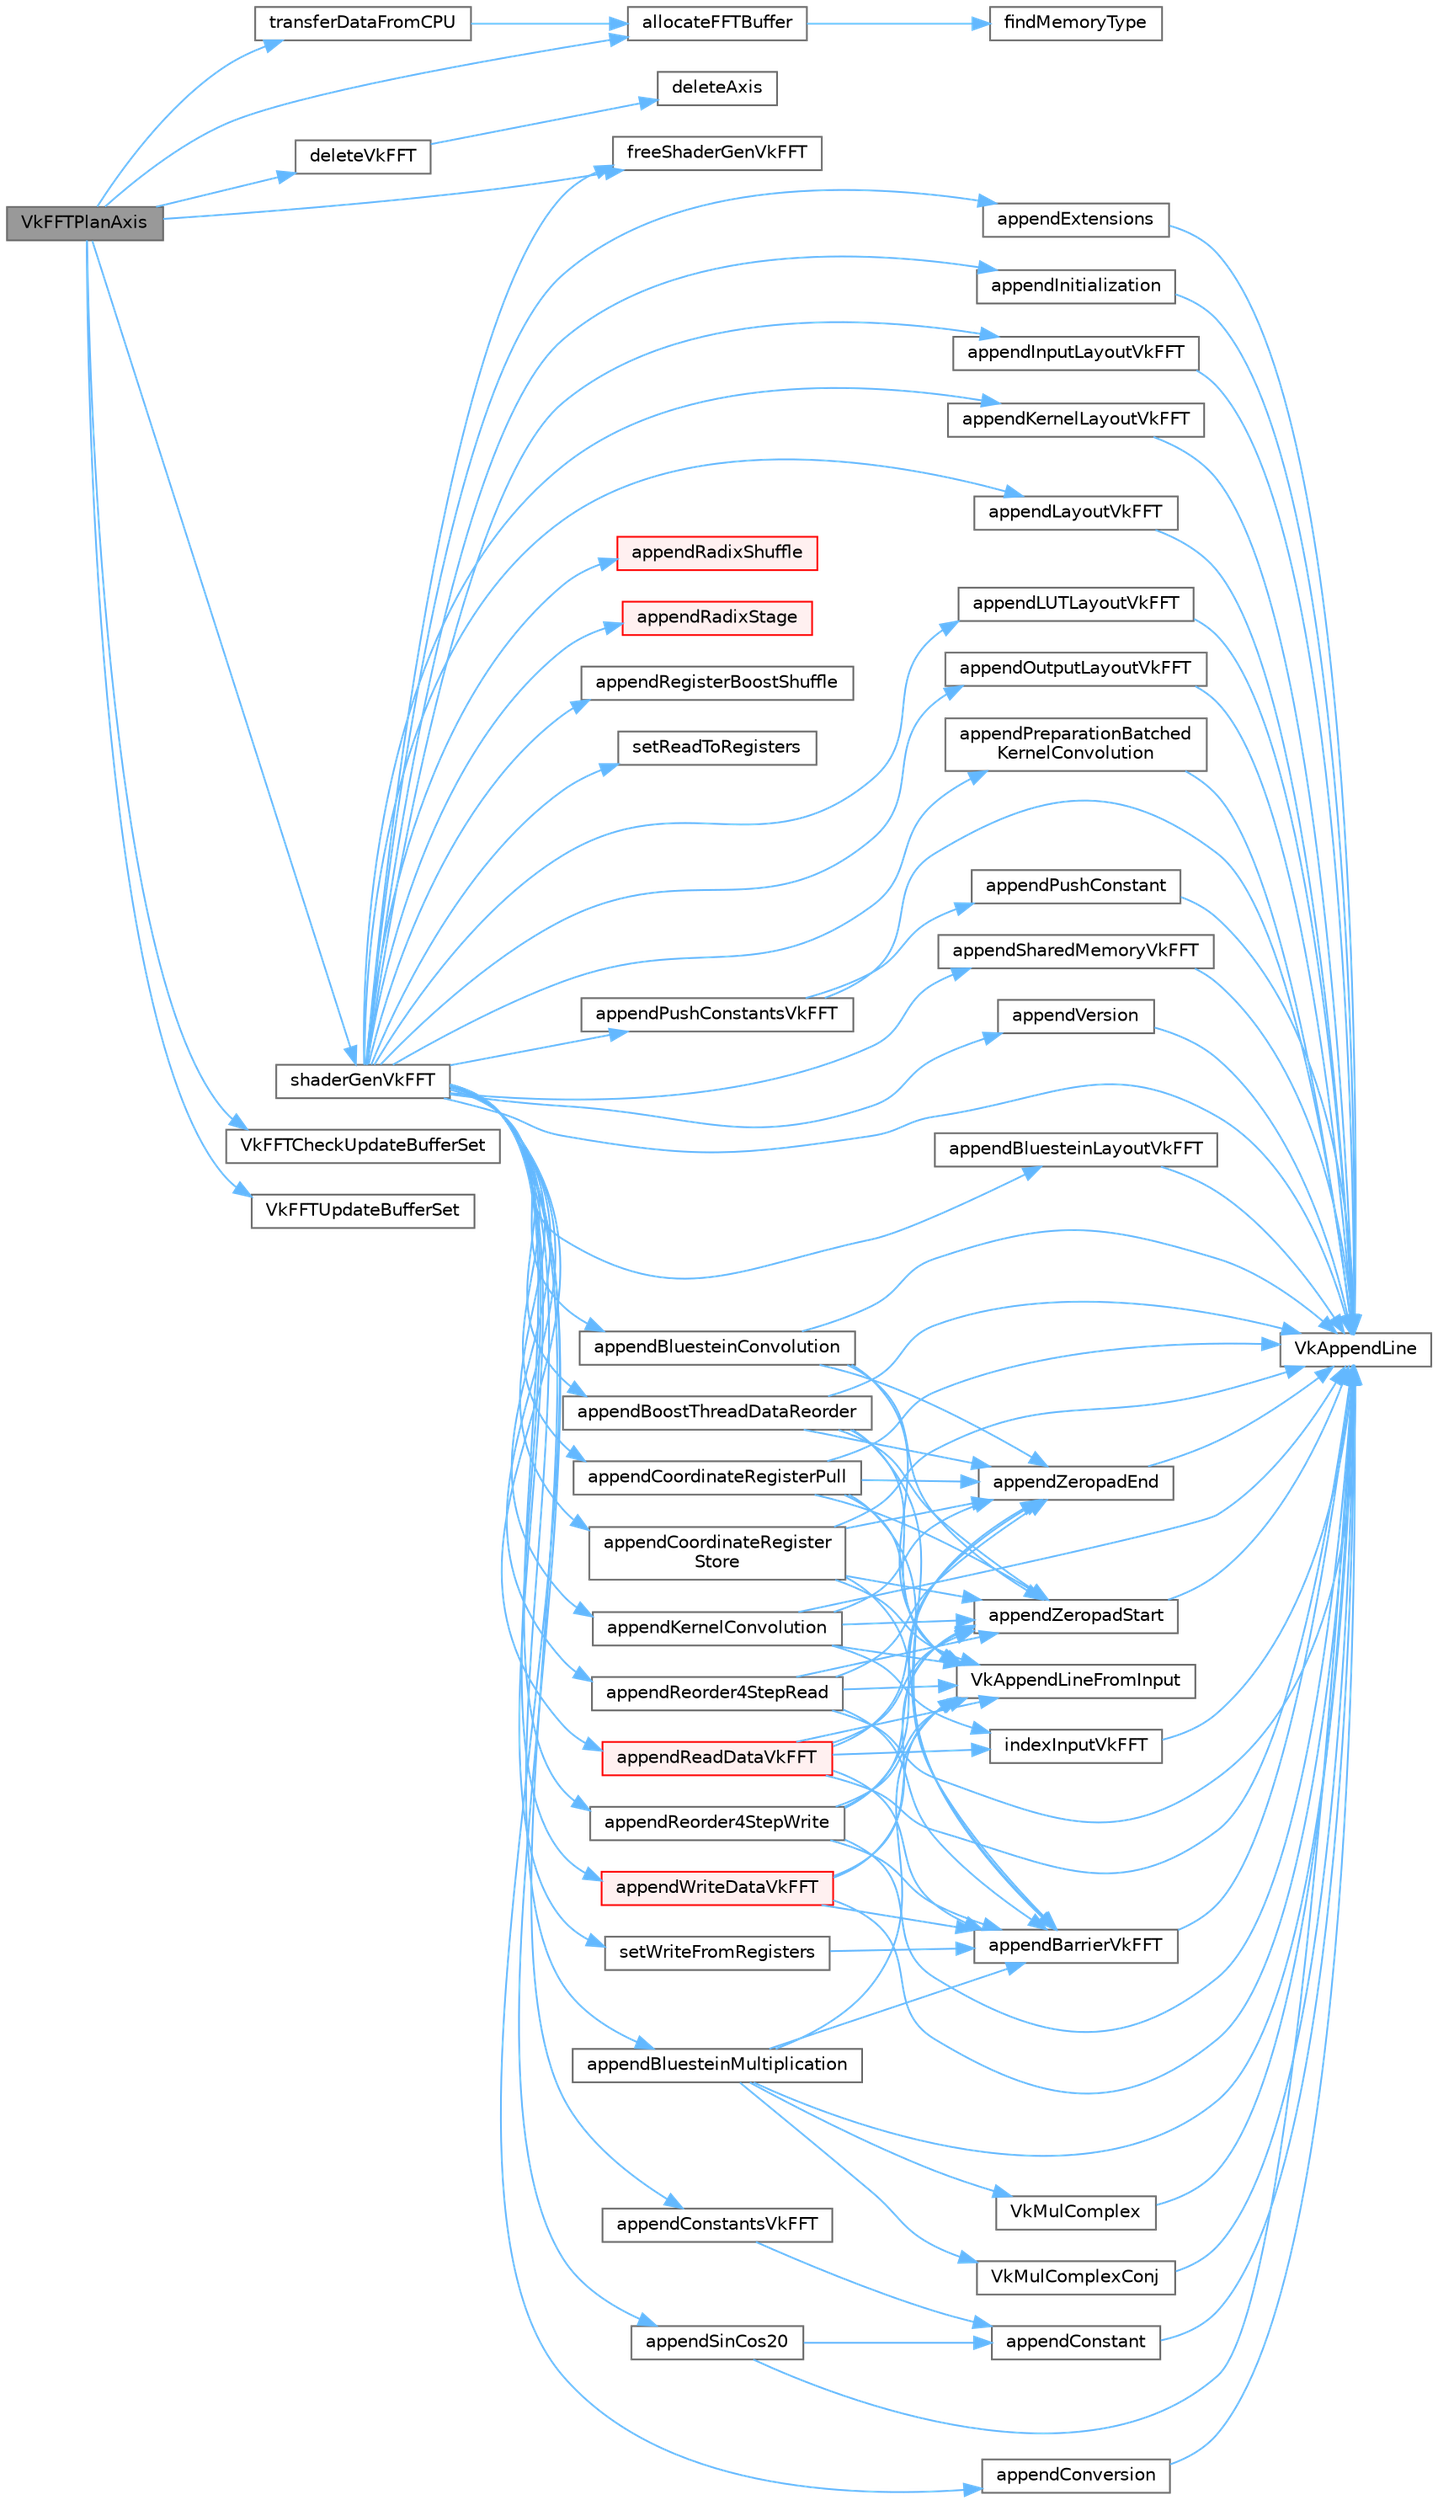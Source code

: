 digraph "VkFFTPlanAxis"
{
 // LATEX_PDF_SIZE
  bgcolor="transparent";
  edge [fontname=Helvetica,fontsize=10,labelfontname=Helvetica,labelfontsize=10];
  node [fontname=Helvetica,fontsize=10,shape=box,height=0.2,width=0.4];
  rankdir="LR";
  Node1 [id="Node000001",label="VkFFTPlanAxis",height=0.2,width=0.4,color="gray40", fillcolor="grey60", style="filled", fontcolor="black",tooltip=" "];
  Node1 -> Node2 [id="edge1_Node000001_Node000002",color="steelblue1",style="solid",tooltip=" "];
  Node2 [id="Node000002",label="allocateFFTBuffer",height=0.2,width=0.4,color="grey40", fillcolor="white", style="filled",URL="$_vk_f_f_t___base_8h.html#adfc2459cfceee93061a14b8b25d2e041",tooltip=" "];
  Node2 -> Node3 [id="edge2_Node000002_Node000003",color="steelblue1",style="solid",tooltip=" "];
  Node3 [id="Node000003",label="findMemoryType",height=0.2,width=0.4,color="grey40", fillcolor="white", style="filled",URL="$_vk_f_f_t___base_8h.html#a7868b0fbea24db69d484c157d2465c7f",tooltip=" "];
  Node1 -> Node4 [id="edge3_Node000001_Node000004",color="steelblue1",style="solid",tooltip=" "];
  Node4 [id="Node000004",label="deleteVkFFT",height=0.2,width=0.4,color="grey40", fillcolor="white", style="filled",URL="$_vk_f_f_t___base_8h.html#aa0259d94579ca01934193ce95df91e87",tooltip=" "];
  Node4 -> Node5 [id="edge4_Node000004_Node000005",color="steelblue1",style="solid",tooltip=" "];
  Node5 [id="Node000005",label="deleteAxis",height=0.2,width=0.4,color="grey40", fillcolor="white", style="filled",URL="$_vk_f_f_t___base_8h.html#a63b3dd51d0839bdc81b75c695c5d76d1",tooltip=" "];
  Node1 -> Node6 [id="edge5_Node000001_Node000006",color="steelblue1",style="solid",tooltip=" "];
  Node6 [id="Node000006",label="freeShaderGenVkFFT",height=0.2,width=0.4,color="grey40", fillcolor="white", style="filled",URL="$_vk_f_f_t___base_8h.html#a4daedcac3516d4a4717750bec0f2e961",tooltip=" "];
  Node1 -> Node7 [id="edge6_Node000001_Node000007",color="steelblue1",style="solid",tooltip=" "];
  Node7 [id="Node000007",label="shaderGenVkFFT",height=0.2,width=0.4,color="grey40", fillcolor="white", style="filled",URL="$_vk_f_f_t___base_8h.html#a8737fb376d98af5792ae0bb17dde384d",tooltip=" "];
  Node7 -> Node8 [id="edge7_Node000007_Node000008",color="steelblue1",style="solid",tooltip=" "];
  Node8 [id="Node000008",label="appendBluesteinConvolution",height=0.2,width=0.4,color="grey40", fillcolor="white", style="filled",URL="$_vk_f_f_t___base_8h.html#af21d5b578c20391bdaea59d2d8a341bd",tooltip=" "];
  Node8 -> Node9 [id="edge8_Node000008_Node000009",color="steelblue1",style="solid",tooltip=" "];
  Node9 [id="Node000009",label="appendZeropadEnd",height=0.2,width=0.4,color="grey40", fillcolor="white", style="filled",URL="$_vk_f_f_t___base_8h.html#aa51eeaae3a3660e3da0a9085fc6660bd",tooltip=" "];
  Node9 -> Node10 [id="edge9_Node000009_Node000010",color="steelblue1",style="solid",tooltip=" "];
  Node10 [id="Node000010",label="VkAppendLine",height=0.2,width=0.4,color="grey40", fillcolor="white", style="filled",URL="$_vk_f_f_t___base_8h.html#aee7cde1a228f1c1d7206e063b323f312",tooltip=" "];
  Node8 -> Node11 [id="edge10_Node000008_Node000011",color="steelblue1",style="solid",tooltip=" "];
  Node11 [id="Node000011",label="appendZeropadStart",height=0.2,width=0.4,color="grey40", fillcolor="white", style="filled",URL="$_vk_f_f_t___base_8h.html#addeae114a0a137eaa3743559f0460948",tooltip=" "];
  Node11 -> Node10 [id="edge11_Node000011_Node000010",color="steelblue1",style="solid",tooltip=" "];
  Node8 -> Node10 [id="edge12_Node000008_Node000010",color="steelblue1",style="solid",tooltip=" "];
  Node8 -> Node12 [id="edge13_Node000008_Node000012",color="steelblue1",style="solid",tooltip=" "];
  Node12 [id="Node000012",label="VkAppendLineFromInput",height=0.2,width=0.4,color="grey40", fillcolor="white", style="filled",URL="$_vk_f_f_t___base_8h.html#a76c2a703cc2ca7e816c80a98458a89bf",tooltip=" "];
  Node7 -> Node13 [id="edge14_Node000007_Node000013",color="steelblue1",style="solid",tooltip=" "];
  Node13 [id="Node000013",label="appendBluesteinLayoutVkFFT",height=0.2,width=0.4,color="grey40", fillcolor="white", style="filled",URL="$_vk_f_f_t___base_8h.html#a6eafe1aae9c8f5d62be833c5aa5b39ee",tooltip=" "];
  Node13 -> Node10 [id="edge15_Node000013_Node000010",color="steelblue1",style="solid",tooltip=" "];
  Node7 -> Node14 [id="edge16_Node000007_Node000014",color="steelblue1",style="solid",tooltip=" "];
  Node14 [id="Node000014",label="appendBluesteinMultiplication",height=0.2,width=0.4,color="grey40", fillcolor="white", style="filled",URL="$_vk_f_f_t___base_8h.html#ade89853a4921b048a14ac8b577b7732f",tooltip=" "];
  Node14 -> Node15 [id="edge17_Node000014_Node000015",color="steelblue1",style="solid",tooltip=" "];
  Node15 [id="Node000015",label="appendBarrierVkFFT",height=0.2,width=0.4,color="grey40", fillcolor="white", style="filled",URL="$_vk_f_f_t___base_8h.html#aa934de77554e91d454785412abff4878",tooltip=" "];
  Node15 -> Node10 [id="edge18_Node000015_Node000010",color="steelblue1",style="solid",tooltip=" "];
  Node14 -> Node10 [id="edge19_Node000014_Node000010",color="steelblue1",style="solid",tooltip=" "];
  Node14 -> Node12 [id="edge20_Node000014_Node000012",color="steelblue1",style="solid",tooltip=" "];
  Node14 -> Node16 [id="edge21_Node000014_Node000016",color="steelblue1",style="solid",tooltip=" "];
  Node16 [id="Node000016",label="VkMulComplex",height=0.2,width=0.4,color="grey40", fillcolor="white", style="filled",URL="$_vk_f_f_t___base_8h.html#ab0c498f33d18a9a4cedc2ceab5d8d5fc",tooltip=" "];
  Node16 -> Node10 [id="edge22_Node000016_Node000010",color="steelblue1",style="solid",tooltip=" "];
  Node14 -> Node17 [id="edge23_Node000014_Node000017",color="steelblue1",style="solid",tooltip=" "];
  Node17 [id="Node000017",label="VkMulComplexConj",height=0.2,width=0.4,color="grey40", fillcolor="white", style="filled",URL="$_vk_f_f_t___base_8h.html#a7a32156e29760026c67d24b5221df984",tooltip=" "];
  Node17 -> Node10 [id="edge24_Node000017_Node000010",color="steelblue1",style="solid",tooltip=" "];
  Node7 -> Node18 [id="edge25_Node000007_Node000018",color="steelblue1",style="solid",tooltip=" "];
  Node18 [id="Node000018",label="appendBoostThreadDataReorder",height=0.2,width=0.4,color="grey40", fillcolor="white", style="filled",URL="$_vk_f_f_t___base_8h.html#a2795188b20a47256f2097dbf5f5a3593",tooltip=" "];
  Node18 -> Node15 [id="edge26_Node000018_Node000015",color="steelblue1",style="solid",tooltip=" "];
  Node18 -> Node9 [id="edge27_Node000018_Node000009",color="steelblue1",style="solid",tooltip=" "];
  Node18 -> Node11 [id="edge28_Node000018_Node000011",color="steelblue1",style="solid",tooltip=" "];
  Node18 -> Node10 [id="edge29_Node000018_Node000010",color="steelblue1",style="solid",tooltip=" "];
  Node18 -> Node12 [id="edge30_Node000018_Node000012",color="steelblue1",style="solid",tooltip=" "];
  Node7 -> Node19 [id="edge31_Node000007_Node000019",color="steelblue1",style="solid",tooltip=" "];
  Node19 [id="Node000019",label="appendConstantsVkFFT",height=0.2,width=0.4,color="grey40", fillcolor="white", style="filled",URL="$_vk_f_f_t___base_8h.html#a50b19c2b7c3bf77584781a1245a5ccc7",tooltip=" "];
  Node19 -> Node20 [id="edge32_Node000019_Node000020",color="steelblue1",style="solid",tooltip=" "];
  Node20 [id="Node000020",label="appendConstant",height=0.2,width=0.4,color="grey40", fillcolor="white", style="filled",URL="$_vk_f_f_t___base_8h.html#addcbfc82c5dc68be3a4f5860f7d8b4c4",tooltip=" "];
  Node20 -> Node10 [id="edge33_Node000020_Node000010",color="steelblue1",style="solid",tooltip=" "];
  Node7 -> Node21 [id="edge34_Node000007_Node000021",color="steelblue1",style="solid",tooltip=" "];
  Node21 [id="Node000021",label="appendConversion",height=0.2,width=0.4,color="grey40", fillcolor="white", style="filled",URL="$_vk_f_f_t___base_8h.html#ab989a024c45e1742fc0798b1f3521bfa",tooltip=" "];
  Node21 -> Node10 [id="edge35_Node000021_Node000010",color="steelblue1",style="solid",tooltip=" "];
  Node7 -> Node22 [id="edge36_Node000007_Node000022",color="steelblue1",style="solid",tooltip=" "];
  Node22 [id="Node000022",label="appendCoordinateRegisterPull",height=0.2,width=0.4,color="grey40", fillcolor="white", style="filled",URL="$_vk_f_f_t___base_8h.html#aed9dc212acfed0d23951c3d46960b4ae",tooltip=" "];
  Node22 -> Node15 [id="edge37_Node000022_Node000015",color="steelblue1",style="solid",tooltip=" "];
  Node22 -> Node9 [id="edge38_Node000022_Node000009",color="steelblue1",style="solid",tooltip=" "];
  Node22 -> Node11 [id="edge39_Node000022_Node000011",color="steelblue1",style="solid",tooltip=" "];
  Node22 -> Node10 [id="edge40_Node000022_Node000010",color="steelblue1",style="solid",tooltip=" "];
  Node22 -> Node12 [id="edge41_Node000022_Node000012",color="steelblue1",style="solid",tooltip=" "];
  Node7 -> Node23 [id="edge42_Node000007_Node000023",color="steelblue1",style="solid",tooltip=" "];
  Node23 [id="Node000023",label="appendCoordinateRegister\lStore",height=0.2,width=0.4,color="grey40", fillcolor="white", style="filled",URL="$_vk_f_f_t___base_8h.html#a5bbc9cabee8e3537483a6d3c28ba214a",tooltip=" "];
  Node23 -> Node15 [id="edge43_Node000023_Node000015",color="steelblue1",style="solid",tooltip=" "];
  Node23 -> Node9 [id="edge44_Node000023_Node000009",color="steelblue1",style="solid",tooltip=" "];
  Node23 -> Node11 [id="edge45_Node000023_Node000011",color="steelblue1",style="solid",tooltip=" "];
  Node23 -> Node10 [id="edge46_Node000023_Node000010",color="steelblue1",style="solid",tooltip=" "];
  Node23 -> Node12 [id="edge47_Node000023_Node000012",color="steelblue1",style="solid",tooltip=" "];
  Node7 -> Node24 [id="edge48_Node000007_Node000024",color="steelblue1",style="solid",tooltip=" "];
  Node24 [id="Node000024",label="appendExtensions",height=0.2,width=0.4,color="grey40", fillcolor="white", style="filled",URL="$_vk_f_f_t___base_8h.html#a36ad538897346457955640e3b686acf1",tooltip=" "];
  Node24 -> Node10 [id="edge49_Node000024_Node000010",color="steelblue1",style="solid",tooltip=" "];
  Node7 -> Node25 [id="edge50_Node000007_Node000025",color="steelblue1",style="solid",tooltip=" "];
  Node25 [id="Node000025",label="appendInitialization",height=0.2,width=0.4,color="grey40", fillcolor="white", style="filled",URL="$_vk_f_f_t___base_8h.html#a7c9ee3807da7fa4e21fe950d8209f18b",tooltip=" "];
  Node25 -> Node10 [id="edge51_Node000025_Node000010",color="steelblue1",style="solid",tooltip=" "];
  Node7 -> Node26 [id="edge52_Node000007_Node000026",color="steelblue1",style="solid",tooltip=" "];
  Node26 [id="Node000026",label="appendInputLayoutVkFFT",height=0.2,width=0.4,color="grey40", fillcolor="white", style="filled",URL="$_vk_f_f_t___base_8h.html#ab073f998d422fb0c093627f543c7ef7c",tooltip=" "];
  Node26 -> Node10 [id="edge53_Node000026_Node000010",color="steelblue1",style="solid",tooltip=" "];
  Node7 -> Node27 [id="edge54_Node000007_Node000027",color="steelblue1",style="solid",tooltip=" "];
  Node27 [id="Node000027",label="appendKernelConvolution",height=0.2,width=0.4,color="grey40", fillcolor="white", style="filled",URL="$_vk_f_f_t___base_8h.html#a509f5f014c158fc71871c952d1f92785",tooltip=" "];
  Node27 -> Node9 [id="edge55_Node000027_Node000009",color="steelblue1",style="solid",tooltip=" "];
  Node27 -> Node11 [id="edge56_Node000027_Node000011",color="steelblue1",style="solid",tooltip=" "];
  Node27 -> Node28 [id="edge57_Node000027_Node000028",color="steelblue1",style="solid",tooltip=" "];
  Node28 [id="Node000028",label="indexInputVkFFT",height=0.2,width=0.4,color="grey40", fillcolor="white", style="filled",URL="$_vk_f_f_t___base_8h.html#adf0ea517ffaeb812064694d8151d1830",tooltip=" "];
  Node28 -> Node10 [id="edge58_Node000028_Node000010",color="steelblue1",style="solid",tooltip=" "];
  Node27 -> Node10 [id="edge59_Node000027_Node000010",color="steelblue1",style="solid",tooltip=" "];
  Node27 -> Node12 [id="edge60_Node000027_Node000012",color="steelblue1",style="solid",tooltip=" "];
  Node7 -> Node29 [id="edge61_Node000007_Node000029",color="steelblue1",style="solid",tooltip=" "];
  Node29 [id="Node000029",label="appendKernelLayoutVkFFT",height=0.2,width=0.4,color="grey40", fillcolor="white", style="filled",URL="$_vk_f_f_t___base_8h.html#a2103635f6679f289f0952aebf694a626",tooltip=" "];
  Node29 -> Node10 [id="edge62_Node000029_Node000010",color="steelblue1",style="solid",tooltip=" "];
  Node7 -> Node30 [id="edge63_Node000007_Node000030",color="steelblue1",style="solid",tooltip=" "];
  Node30 [id="Node000030",label="appendLayoutVkFFT",height=0.2,width=0.4,color="grey40", fillcolor="white", style="filled",URL="$_vk_f_f_t___base_8h.html#a194be9f03f332f68641204fd59193ae9",tooltip=" "];
  Node30 -> Node10 [id="edge64_Node000030_Node000010",color="steelblue1",style="solid",tooltip=" "];
  Node7 -> Node31 [id="edge65_Node000007_Node000031",color="steelblue1",style="solid",tooltip=" "];
  Node31 [id="Node000031",label="appendLUTLayoutVkFFT",height=0.2,width=0.4,color="grey40", fillcolor="white", style="filled",URL="$_vk_f_f_t___base_8h.html#a93e374a0404e84ee0ff60c57904a20b3",tooltip=" "];
  Node31 -> Node10 [id="edge66_Node000031_Node000010",color="steelblue1",style="solid",tooltip=" "];
  Node7 -> Node32 [id="edge67_Node000007_Node000032",color="steelblue1",style="solid",tooltip=" "];
  Node32 [id="Node000032",label="appendOutputLayoutVkFFT",height=0.2,width=0.4,color="grey40", fillcolor="white", style="filled",URL="$_vk_f_f_t___base_8h.html#a6f3fa667f99b4e4a00cd1c6226c3c0bb",tooltip=" "];
  Node32 -> Node10 [id="edge68_Node000032_Node000010",color="steelblue1",style="solid",tooltip=" "];
  Node7 -> Node33 [id="edge69_Node000007_Node000033",color="steelblue1",style="solid",tooltip=" "];
  Node33 [id="Node000033",label="appendPreparationBatched\lKernelConvolution",height=0.2,width=0.4,color="grey40", fillcolor="white", style="filled",URL="$_vk_f_f_t___base_8h.html#a0997eb15d8b6bd002986370643caafe5",tooltip=" "];
  Node33 -> Node10 [id="edge70_Node000033_Node000010",color="steelblue1",style="solid",tooltip=" "];
  Node7 -> Node34 [id="edge71_Node000007_Node000034",color="steelblue1",style="solid",tooltip=" "];
  Node34 [id="Node000034",label="appendPushConstantsVkFFT",height=0.2,width=0.4,color="grey40", fillcolor="white", style="filled",URL="$_vk_f_f_t___base_8h.html#a51f503061035217f7d457e4378a1f90e",tooltip=" "];
  Node34 -> Node35 [id="edge72_Node000034_Node000035",color="steelblue1",style="solid",tooltip=" "];
  Node35 [id="Node000035",label="appendPushConstant",height=0.2,width=0.4,color="grey40", fillcolor="white", style="filled",URL="$_vk_f_f_t___base_8h.html#aaf6d3a7cf9b9907abb2f356bcef10779",tooltip=" "];
  Node35 -> Node10 [id="edge73_Node000035_Node000010",color="steelblue1",style="solid",tooltip=" "];
  Node34 -> Node10 [id="edge74_Node000034_Node000010",color="steelblue1",style="solid",tooltip=" "];
  Node7 -> Node36 [id="edge75_Node000007_Node000036",color="steelblue1",style="solid",tooltip=" "];
  Node36 [id="Node000036",label="appendRadixShuffle",height=0.2,width=0.4,color="red", fillcolor="#FFF0F0", style="filled",URL="$_vk_f_f_t___base_8h.html#ad54dc9242ab701db2b4b80d8185e71e1",tooltip=" "];
  Node7 -> Node47 [id="edge76_Node000007_Node000047",color="steelblue1",style="solid",tooltip=" "];
  Node47 [id="Node000047",label="appendRadixStage",height=0.2,width=0.4,color="red", fillcolor="#FFF0F0", style="filled",URL="$_vk_f_f_t___base_8h.html#ab220559087c668a269ea193ab2b5c432",tooltip=" "];
  Node7 -> Node60 [id="edge77_Node000007_Node000060",color="steelblue1",style="solid",tooltip=" "];
  Node60 [id="Node000060",label="appendReadDataVkFFT",height=0.2,width=0.4,color="red", fillcolor="#FFF0F0", style="filled",URL="$_vk_f_f_t___base_8h.html#aa1d311ec42ae2b48ae9073cd82155d2d",tooltip=" "];
  Node60 -> Node15 [id="edge78_Node000060_Node000015",color="steelblue1",style="solid",tooltip=" "];
  Node60 -> Node9 [id="edge79_Node000060_Node000009",color="steelblue1",style="solid",tooltip=" "];
  Node60 -> Node11 [id="edge80_Node000060_Node000011",color="steelblue1",style="solid",tooltip=" "];
  Node60 -> Node28 [id="edge81_Node000060_Node000028",color="steelblue1",style="solid",tooltip=" "];
  Node60 -> Node10 [id="edge82_Node000060_Node000010",color="steelblue1",style="solid",tooltip=" "];
  Node60 -> Node12 [id="edge83_Node000060_Node000012",color="steelblue1",style="solid",tooltip=" "];
  Node7 -> Node64 [id="edge84_Node000007_Node000064",color="steelblue1",style="solid",tooltip=" "];
  Node64 [id="Node000064",label="appendRegisterBoostShuffle",height=0.2,width=0.4,color="grey40", fillcolor="white", style="filled",URL="$_vk_f_f_t___base_8h.html#a8c10aeb0185b0c3d1e23f547f998293b",tooltip=" "];
  Node7 -> Node65 [id="edge85_Node000007_Node000065",color="steelblue1",style="solid",tooltip=" "];
  Node65 [id="Node000065",label="appendReorder4StepRead",height=0.2,width=0.4,color="grey40", fillcolor="white", style="filled",URL="$_vk_f_f_t___base_8h.html#a0c74bf41e5d2d93b423617652cb6bcc0",tooltip=" "];
  Node65 -> Node15 [id="edge86_Node000065_Node000015",color="steelblue1",style="solid",tooltip=" "];
  Node65 -> Node9 [id="edge87_Node000065_Node000009",color="steelblue1",style="solid",tooltip=" "];
  Node65 -> Node11 [id="edge88_Node000065_Node000011",color="steelblue1",style="solid",tooltip=" "];
  Node65 -> Node10 [id="edge89_Node000065_Node000010",color="steelblue1",style="solid",tooltip=" "];
  Node65 -> Node12 [id="edge90_Node000065_Node000012",color="steelblue1",style="solid",tooltip=" "];
  Node7 -> Node66 [id="edge91_Node000007_Node000066",color="steelblue1",style="solid",tooltip=" "];
  Node66 [id="Node000066",label="appendReorder4StepWrite",height=0.2,width=0.4,color="grey40", fillcolor="white", style="filled",URL="$_vk_f_f_t___base_8h.html#a9a31e848ea50379db8b51ee0feddb4c2",tooltip=" "];
  Node66 -> Node15 [id="edge92_Node000066_Node000015",color="steelblue1",style="solid",tooltip=" "];
  Node66 -> Node9 [id="edge93_Node000066_Node000009",color="steelblue1",style="solid",tooltip=" "];
  Node66 -> Node11 [id="edge94_Node000066_Node000011",color="steelblue1",style="solid",tooltip=" "];
  Node66 -> Node10 [id="edge95_Node000066_Node000010",color="steelblue1",style="solid",tooltip=" "];
  Node66 -> Node12 [id="edge96_Node000066_Node000012",color="steelblue1",style="solid",tooltip=" "];
  Node7 -> Node67 [id="edge97_Node000007_Node000067",color="steelblue1",style="solid",tooltip=" "];
  Node67 [id="Node000067",label="appendSharedMemoryVkFFT",height=0.2,width=0.4,color="grey40", fillcolor="white", style="filled",URL="$_vk_f_f_t___base_8h.html#a27a2c682d438ec1761408250865eb1f0",tooltip=" "];
  Node67 -> Node10 [id="edge98_Node000067_Node000010",color="steelblue1",style="solid",tooltip=" "];
  Node7 -> Node68 [id="edge99_Node000007_Node000068",color="steelblue1",style="solid",tooltip=" "];
  Node68 [id="Node000068",label="appendSinCos20",height=0.2,width=0.4,color="grey40", fillcolor="white", style="filled",URL="$_vk_f_f_t___base_8h.html#a627eae39296e3bd80b17edde33ad2f21",tooltip=" "];
  Node68 -> Node20 [id="edge100_Node000068_Node000020",color="steelblue1",style="solid",tooltip=" "];
  Node68 -> Node10 [id="edge101_Node000068_Node000010",color="steelblue1",style="solid",tooltip=" "];
  Node7 -> Node69 [id="edge102_Node000007_Node000069",color="steelblue1",style="solid",tooltip=" "];
  Node69 [id="Node000069",label="appendVersion",height=0.2,width=0.4,color="grey40", fillcolor="white", style="filled",URL="$_vk_f_f_t___base_8h.html#a1c905c57fa01865e3f66191362a12e31",tooltip=" "];
  Node69 -> Node10 [id="edge103_Node000069_Node000010",color="steelblue1",style="solid",tooltip=" "];
  Node7 -> Node70 [id="edge104_Node000007_Node000070",color="steelblue1",style="solid",tooltip=" "];
  Node70 [id="Node000070",label="appendWriteDataVkFFT",height=0.2,width=0.4,color="red", fillcolor="#FFF0F0", style="filled",URL="$_vk_f_f_t___base_8h.html#a451dce496ddc6ab6307f828f48b93f06",tooltip=" "];
  Node70 -> Node15 [id="edge105_Node000070_Node000015",color="steelblue1",style="solid",tooltip=" "];
  Node70 -> Node11 [id="edge106_Node000070_Node000011",color="steelblue1",style="solid",tooltip=" "];
  Node70 -> Node10 [id="edge107_Node000070_Node000010",color="steelblue1",style="solid",tooltip=" "];
  Node70 -> Node12 [id="edge108_Node000070_Node000012",color="steelblue1",style="solid",tooltip=" "];
  Node7 -> Node6 [id="edge109_Node000007_Node000006",color="steelblue1",style="solid",tooltip=" "];
  Node7 -> Node72 [id="edge110_Node000007_Node000072",color="steelblue1",style="solid",tooltip=" "];
  Node72 [id="Node000072",label="setReadToRegisters",height=0.2,width=0.4,color="grey40", fillcolor="white", style="filled",URL="$_vk_f_f_t___base_8h.html#aa2c5474674c5812e43f1c3e00b6e7a6b",tooltip=" "];
  Node7 -> Node73 [id="edge111_Node000007_Node000073",color="steelblue1",style="solid",tooltip=" "];
  Node73 [id="Node000073",label="setWriteFromRegisters",height=0.2,width=0.4,color="grey40", fillcolor="white", style="filled",URL="$_vk_f_f_t___base_8h.html#a75a04585da88200c664b9673b16abdd6",tooltip=" "];
  Node73 -> Node15 [id="edge112_Node000073_Node000015",color="steelblue1",style="solid",tooltip=" "];
  Node7 -> Node10 [id="edge113_Node000007_Node000010",color="steelblue1",style="solid",tooltip=" "];
  Node1 -> Node74 [id="edge114_Node000001_Node000074",color="steelblue1",style="solid",tooltip=" "];
  Node74 [id="Node000074",label="transferDataFromCPU",height=0.2,width=0.4,color="grey40", fillcolor="white", style="filled",URL="$_vk_f_f_t___base_8h.html#a0c6be35d6f6663f363ccedb76d786491",tooltip=" "];
  Node74 -> Node2 [id="edge115_Node000074_Node000002",color="steelblue1",style="solid",tooltip=" "];
  Node1 -> Node75 [id="edge116_Node000001_Node000075",color="steelblue1",style="solid",tooltip=" "];
  Node75 [id="Node000075",label="VkFFTCheckUpdateBufferSet",height=0.2,width=0.4,color="grey40", fillcolor="white", style="filled",URL="$_vk_f_f_t___base_8h.html#aedb32fb3a263ab6ef85562d497adbb09",tooltip=" "];
  Node1 -> Node76 [id="edge117_Node000001_Node000076",color="steelblue1",style="solid",tooltip=" "];
  Node76 [id="Node000076",label="VkFFTUpdateBufferSet",height=0.2,width=0.4,color="grey40", fillcolor="white", style="filled",URL="$_vk_f_f_t___base_8h.html#a5dafb28ec3d7960b914ce477fa258915",tooltip=" "];
}
